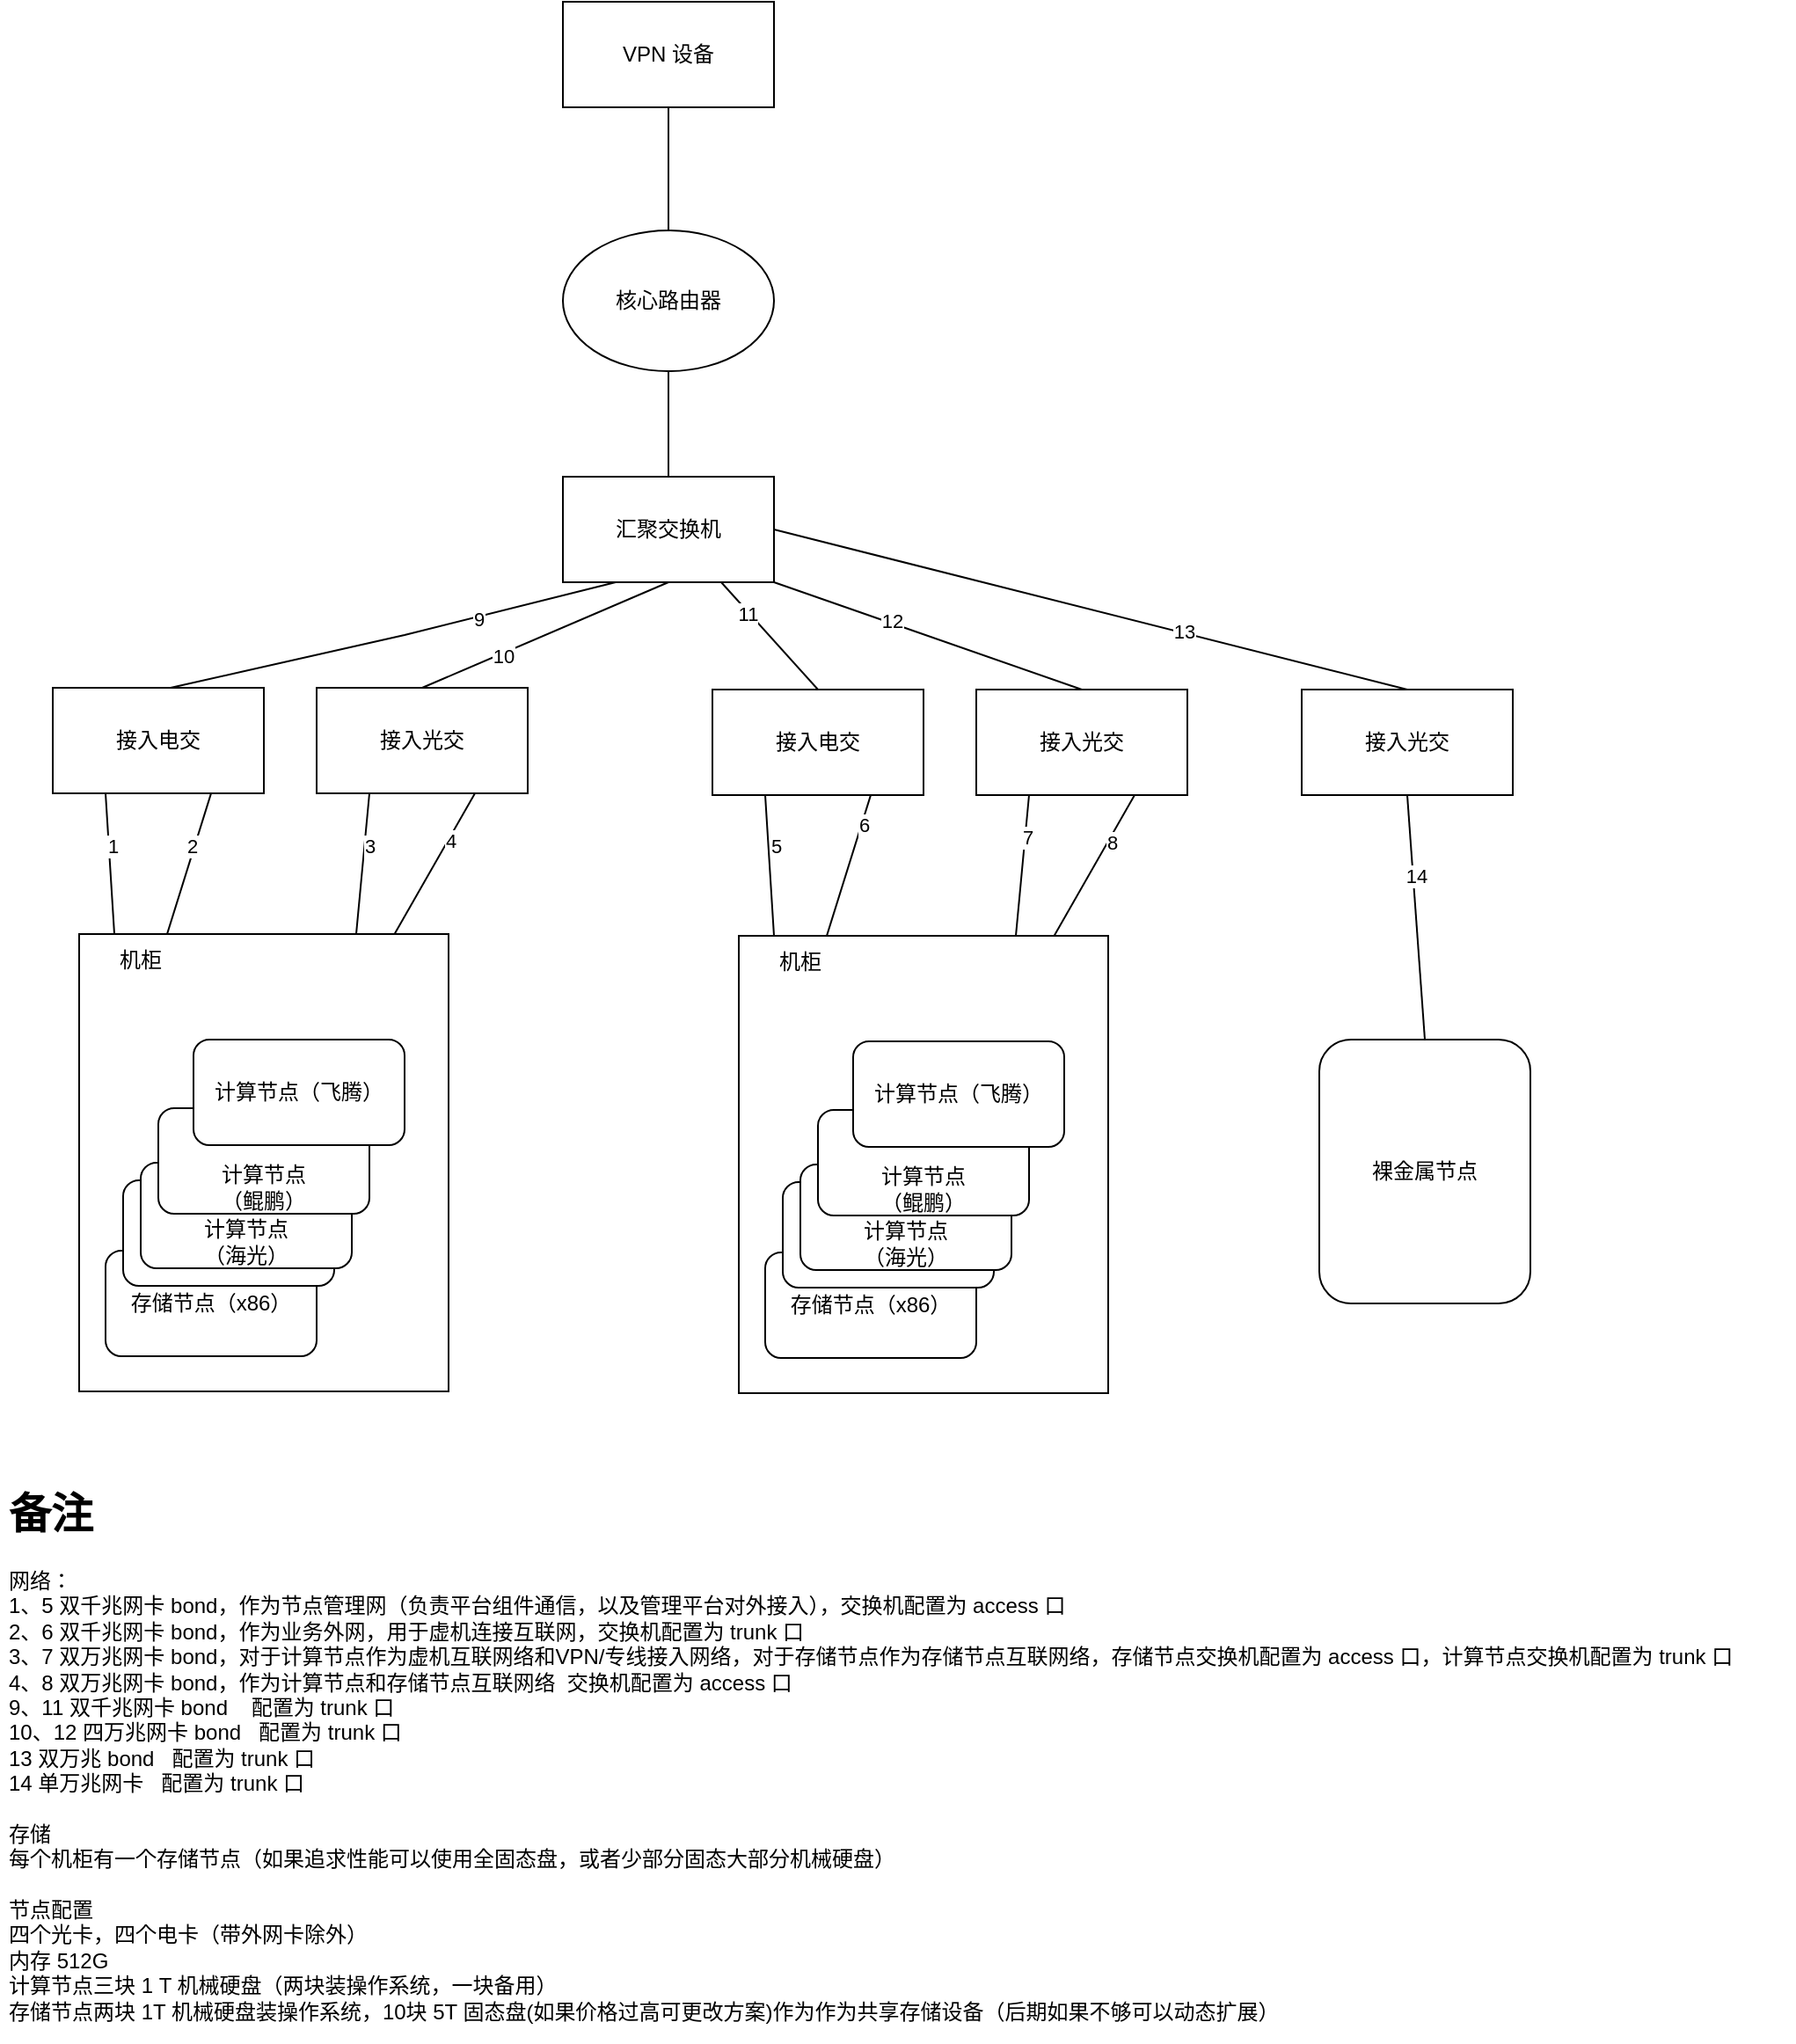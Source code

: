 <mxfile version="21.1.9" type="github">
  <diagram name="Page-1" id="O1ye7up01df49pl_UAR4">
    <mxGraphModel dx="1434" dy="1925" grid="1" gridSize="10" guides="1" tooltips="1" connect="1" arrows="1" fold="1" page="1" pageScale="1" pageWidth="827" pageHeight="1169" math="0" shadow="0">
      <root>
        <mxCell id="0" />
        <mxCell id="1" parent="0" />
        <mxCell id="qd1AUvaqK25Ui6o2QA2--8" value="" style="rounded=0;whiteSpace=wrap;html=1;" vertex="1" parent="1">
          <mxGeometry x="135" y="180" width="210" height="260" as="geometry" />
        </mxCell>
        <mxCell id="qd1AUvaqK25Ui6o2QA2--1" value="存储节点（x86）" style="rounded=1;whiteSpace=wrap;html=1;" vertex="1" parent="1">
          <mxGeometry x="150" y="360" width="120" height="60" as="geometry" />
        </mxCell>
        <mxCell id="qd1AUvaqK25Ui6o2QA2--2" value="" style="rounded=1;whiteSpace=wrap;html=1;" vertex="1" parent="1">
          <mxGeometry x="160" y="320" width="120" height="60" as="geometry" />
        </mxCell>
        <mxCell id="qd1AUvaqK25Ui6o2QA2--3" value="" style="rounded=1;whiteSpace=wrap;html=1;" vertex="1" parent="1">
          <mxGeometry x="170" y="310" width="120" height="60" as="geometry" />
        </mxCell>
        <mxCell id="qd1AUvaqK25Ui6o2QA2--4" value="" style="rounded=1;whiteSpace=wrap;html=1;" vertex="1" parent="1">
          <mxGeometry x="180" y="279" width="120" height="60" as="geometry" />
        </mxCell>
        <mxCell id="qd1AUvaqK25Ui6o2QA2--5" value="计算节点（飞腾）" style="rounded=1;whiteSpace=wrap;html=1;" vertex="1" parent="1">
          <mxGeometry x="200" y="240" width="120" height="60" as="geometry" />
        </mxCell>
        <mxCell id="qd1AUvaqK25Ui6o2QA2--6" value="计算节点（鲲鹏）" style="text;html=1;strokeColor=none;fillColor=none;align=center;verticalAlign=middle;whiteSpace=wrap;rounded=0;" vertex="1" parent="1">
          <mxGeometry x="210" y="309" width="60" height="30" as="geometry" />
        </mxCell>
        <mxCell id="qd1AUvaqK25Ui6o2QA2--7" value="计算节点（海光）" style="text;html=1;strokeColor=none;fillColor=none;align=center;verticalAlign=middle;whiteSpace=wrap;rounded=0;" vertex="1" parent="1">
          <mxGeometry x="200" y="340" width="60" height="30" as="geometry" />
        </mxCell>
        <mxCell id="qd1AUvaqK25Ui6o2QA2--9" value="机柜" style="text;html=1;strokeColor=none;fillColor=none;align=center;verticalAlign=middle;whiteSpace=wrap;rounded=0;" vertex="1" parent="1">
          <mxGeometry x="140" y="180" width="60" height="30" as="geometry" />
        </mxCell>
        <mxCell id="qd1AUvaqK25Ui6o2QA2--10" value="接入光交" style="rounded=0;whiteSpace=wrap;html=1;" vertex="1" parent="1">
          <mxGeometry x="270" y="40" width="120" height="60" as="geometry" />
        </mxCell>
        <mxCell id="qd1AUvaqK25Ui6o2QA2--12" value="汇聚交换机" style="rounded=0;whiteSpace=wrap;html=1;" vertex="1" parent="1">
          <mxGeometry x="410" y="-80" width="120" height="60" as="geometry" />
        </mxCell>
        <mxCell id="qd1AUvaqK25Ui6o2QA2--13" value="接入电交" style="rounded=0;whiteSpace=wrap;html=1;" vertex="1" parent="1">
          <mxGeometry x="120" y="40" width="120" height="60" as="geometry" />
        </mxCell>
        <mxCell id="qd1AUvaqK25Ui6o2QA2--15" value="核心路由器" style="ellipse;whiteSpace=wrap;html=1;" vertex="1" parent="1">
          <mxGeometry x="410" y="-220" width="120" height="80" as="geometry" />
        </mxCell>
        <mxCell id="qd1AUvaqK25Ui6o2QA2--25" value="VPN 设备" style="rounded=0;whiteSpace=wrap;html=1;" vertex="1" parent="1">
          <mxGeometry x="410" y="-350" width="120" height="60" as="geometry" />
        </mxCell>
        <mxCell id="qd1AUvaqK25Ui6o2QA2--26" value="" style="endArrow=none;html=1;rounded=0;entryX=0.25;entryY=1;entryDx=0;entryDy=0;exitX=0.25;exitY=0;exitDx=0;exitDy=0;" edge="1" parent="1" source="qd1AUvaqK25Ui6o2QA2--9" target="qd1AUvaqK25Ui6o2QA2--13">
          <mxGeometry width="50" height="50" relative="1" as="geometry">
            <mxPoint x="490" y="380" as="sourcePoint" />
            <mxPoint x="540" y="330" as="targetPoint" />
          </mxGeometry>
        </mxCell>
        <mxCell id="qd1AUvaqK25Ui6o2QA2--72" value="1" style="edgeLabel;html=1;align=center;verticalAlign=middle;resizable=0;points=[];" vertex="1" connectable="0" parent="qd1AUvaqK25Ui6o2QA2--26">
          <mxGeometry x="0.247" y="-2" relative="1" as="geometry">
            <mxPoint as="offset" />
          </mxGeometry>
        </mxCell>
        <mxCell id="qd1AUvaqK25Ui6o2QA2--27" value="" style="endArrow=none;html=1;rounded=0;entryX=0.75;entryY=1;entryDx=0;entryDy=0;exitX=0.75;exitY=0;exitDx=0;exitDy=0;" edge="1" parent="1" source="qd1AUvaqK25Ui6o2QA2--9" target="qd1AUvaqK25Ui6o2QA2--13">
          <mxGeometry width="50" height="50" relative="1" as="geometry">
            <mxPoint x="490" y="380" as="sourcePoint" />
            <mxPoint x="540" y="330" as="targetPoint" />
          </mxGeometry>
        </mxCell>
        <mxCell id="qd1AUvaqK25Ui6o2QA2--73" value="2" style="edgeLabel;html=1;align=center;verticalAlign=middle;resizable=0;points=[];" vertex="1" connectable="0" parent="qd1AUvaqK25Ui6o2QA2--27">
          <mxGeometry x="0.238" y="2" relative="1" as="geometry">
            <mxPoint as="offset" />
          </mxGeometry>
        </mxCell>
        <mxCell id="qd1AUvaqK25Ui6o2QA2--28" value="" style="endArrow=none;html=1;rounded=0;entryX=0.25;entryY=1;entryDx=0;entryDy=0;exitX=0.75;exitY=0;exitDx=0;exitDy=0;" edge="1" parent="1" source="qd1AUvaqK25Ui6o2QA2--8" target="qd1AUvaqK25Ui6o2QA2--10">
          <mxGeometry width="50" height="50" relative="1" as="geometry">
            <mxPoint x="490" y="380" as="sourcePoint" />
            <mxPoint x="540" y="330" as="targetPoint" />
          </mxGeometry>
        </mxCell>
        <mxCell id="qd1AUvaqK25Ui6o2QA2--74" value="3" style="edgeLabel;html=1;align=center;verticalAlign=middle;resizable=0;points=[];" vertex="1" connectable="0" parent="qd1AUvaqK25Ui6o2QA2--28">
          <mxGeometry x="0.257" y="-3" relative="1" as="geometry">
            <mxPoint as="offset" />
          </mxGeometry>
        </mxCell>
        <mxCell id="qd1AUvaqK25Ui6o2QA2--29" value="" style="endArrow=none;html=1;rounded=0;entryX=0.75;entryY=1;entryDx=0;entryDy=0;" edge="1" parent="1" source="qd1AUvaqK25Ui6o2QA2--8" target="qd1AUvaqK25Ui6o2QA2--10">
          <mxGeometry width="50" height="50" relative="1" as="geometry">
            <mxPoint x="490" y="380" as="sourcePoint" />
            <mxPoint x="540" y="330" as="targetPoint" />
          </mxGeometry>
        </mxCell>
        <mxCell id="qd1AUvaqK25Ui6o2QA2--75" value="4" style="edgeLabel;html=1;align=center;verticalAlign=middle;resizable=0;points=[];" vertex="1" connectable="0" parent="qd1AUvaqK25Ui6o2QA2--29">
          <mxGeometry x="0.34" y="-1" relative="1" as="geometry">
            <mxPoint as="offset" />
          </mxGeometry>
        </mxCell>
        <mxCell id="qd1AUvaqK25Ui6o2QA2--30" value="" style="rounded=0;whiteSpace=wrap;html=1;" vertex="1" parent="1">
          <mxGeometry x="510" y="181" width="210" height="260" as="geometry" />
        </mxCell>
        <mxCell id="qd1AUvaqK25Ui6o2QA2--31" value="存储节点（x86）" style="rounded=1;whiteSpace=wrap;html=1;" vertex="1" parent="1">
          <mxGeometry x="525" y="361" width="120" height="60" as="geometry" />
        </mxCell>
        <mxCell id="qd1AUvaqK25Ui6o2QA2--32" value="" style="rounded=1;whiteSpace=wrap;html=1;" vertex="1" parent="1">
          <mxGeometry x="535" y="321" width="120" height="60" as="geometry" />
        </mxCell>
        <mxCell id="qd1AUvaqK25Ui6o2QA2--33" value="" style="rounded=1;whiteSpace=wrap;html=1;" vertex="1" parent="1">
          <mxGeometry x="545" y="311" width="120" height="60" as="geometry" />
        </mxCell>
        <mxCell id="qd1AUvaqK25Ui6o2QA2--34" value="" style="rounded=1;whiteSpace=wrap;html=1;" vertex="1" parent="1">
          <mxGeometry x="555" y="280" width="120" height="60" as="geometry" />
        </mxCell>
        <mxCell id="qd1AUvaqK25Ui6o2QA2--35" value="计算节点（飞腾）" style="rounded=1;whiteSpace=wrap;html=1;" vertex="1" parent="1">
          <mxGeometry x="575" y="241" width="120" height="60" as="geometry" />
        </mxCell>
        <mxCell id="qd1AUvaqK25Ui6o2QA2--36" value="计算节点（鲲鹏）" style="text;html=1;strokeColor=none;fillColor=none;align=center;verticalAlign=middle;whiteSpace=wrap;rounded=0;" vertex="1" parent="1">
          <mxGeometry x="585" y="310" width="60" height="30" as="geometry" />
        </mxCell>
        <mxCell id="qd1AUvaqK25Ui6o2QA2--37" value="计算节点（海光）" style="text;html=1;strokeColor=none;fillColor=none;align=center;verticalAlign=middle;whiteSpace=wrap;rounded=0;" vertex="1" parent="1">
          <mxGeometry x="575" y="341" width="60" height="30" as="geometry" />
        </mxCell>
        <mxCell id="qd1AUvaqK25Ui6o2QA2--38" value="机柜" style="text;html=1;strokeColor=none;fillColor=none;align=center;verticalAlign=middle;whiteSpace=wrap;rounded=0;" vertex="1" parent="1">
          <mxGeometry x="515" y="181" width="60" height="30" as="geometry" />
        </mxCell>
        <mxCell id="qd1AUvaqK25Ui6o2QA2--39" value="接入光交" style="rounded=0;whiteSpace=wrap;html=1;" vertex="1" parent="1">
          <mxGeometry x="645" y="41" width="120" height="60" as="geometry" />
        </mxCell>
        <mxCell id="qd1AUvaqK25Ui6o2QA2--40" value="接入电交" style="rounded=0;whiteSpace=wrap;html=1;" vertex="1" parent="1">
          <mxGeometry x="495" y="41" width="120" height="60" as="geometry" />
        </mxCell>
        <mxCell id="qd1AUvaqK25Ui6o2QA2--41" value="" style="endArrow=none;html=1;rounded=0;entryX=0.25;entryY=1;entryDx=0;entryDy=0;exitX=0.25;exitY=0;exitDx=0;exitDy=0;" edge="1" parent="1" source="qd1AUvaqK25Ui6o2QA2--38" target="qd1AUvaqK25Ui6o2QA2--40">
          <mxGeometry width="50" height="50" relative="1" as="geometry">
            <mxPoint x="865" y="381" as="sourcePoint" />
            <mxPoint x="915" y="331" as="targetPoint" />
          </mxGeometry>
        </mxCell>
        <mxCell id="qd1AUvaqK25Ui6o2QA2--76" value="5" style="edgeLabel;html=1;align=center;verticalAlign=middle;resizable=0;points=[];" vertex="1" connectable="0" parent="qd1AUvaqK25Ui6o2QA2--41">
          <mxGeometry x="0.269" y="-4" relative="1" as="geometry">
            <mxPoint as="offset" />
          </mxGeometry>
        </mxCell>
        <mxCell id="qd1AUvaqK25Ui6o2QA2--42" value="" style="endArrow=none;html=1;rounded=0;entryX=0.75;entryY=1;entryDx=0;entryDy=0;exitX=0.75;exitY=0;exitDx=0;exitDy=0;" edge="1" parent="1" source="qd1AUvaqK25Ui6o2QA2--38" target="qd1AUvaqK25Ui6o2QA2--40">
          <mxGeometry width="50" height="50" relative="1" as="geometry">
            <mxPoint x="865" y="381" as="sourcePoint" />
            <mxPoint x="915" y="331" as="targetPoint" />
          </mxGeometry>
        </mxCell>
        <mxCell id="qd1AUvaqK25Ui6o2QA2--77" value="6" style="edgeLabel;html=1;align=center;verticalAlign=middle;resizable=0;points=[];" vertex="1" connectable="0" parent="qd1AUvaqK25Ui6o2QA2--42">
          <mxGeometry x="0.584" y="-1" relative="1" as="geometry">
            <mxPoint as="offset" />
          </mxGeometry>
        </mxCell>
        <mxCell id="qd1AUvaqK25Ui6o2QA2--43" value="" style="endArrow=none;html=1;rounded=0;entryX=0.25;entryY=1;entryDx=0;entryDy=0;exitX=0.75;exitY=0;exitDx=0;exitDy=0;" edge="1" parent="1" source="qd1AUvaqK25Ui6o2QA2--30" target="qd1AUvaqK25Ui6o2QA2--39">
          <mxGeometry width="50" height="50" relative="1" as="geometry">
            <mxPoint x="865" y="381" as="sourcePoint" />
            <mxPoint x="915" y="331" as="targetPoint" />
          </mxGeometry>
        </mxCell>
        <mxCell id="qd1AUvaqK25Ui6o2QA2--78" value="7" style="edgeLabel;html=1;align=center;verticalAlign=middle;resizable=0;points=[];" vertex="1" connectable="0" parent="qd1AUvaqK25Ui6o2QA2--43">
          <mxGeometry x="0.403" y="-1" relative="1" as="geometry">
            <mxPoint as="offset" />
          </mxGeometry>
        </mxCell>
        <mxCell id="qd1AUvaqK25Ui6o2QA2--44" value="" style="endArrow=none;html=1;rounded=0;entryX=0.75;entryY=1;entryDx=0;entryDy=0;" edge="1" parent="1" source="qd1AUvaqK25Ui6o2QA2--30" target="qd1AUvaqK25Ui6o2QA2--39">
          <mxGeometry width="50" height="50" relative="1" as="geometry">
            <mxPoint x="865" y="381" as="sourcePoint" />
            <mxPoint x="915" y="331" as="targetPoint" />
          </mxGeometry>
        </mxCell>
        <mxCell id="qd1AUvaqK25Ui6o2QA2--79" value="8" style="edgeLabel;html=1;align=center;verticalAlign=middle;resizable=0;points=[];" vertex="1" connectable="0" parent="qd1AUvaqK25Ui6o2QA2--44">
          <mxGeometry x="0.351" y="-2" relative="1" as="geometry">
            <mxPoint as="offset" />
          </mxGeometry>
        </mxCell>
        <mxCell id="qd1AUvaqK25Ui6o2QA2--45" value="" style="endArrow=none;html=1;rounded=0;entryX=0.25;entryY=1;entryDx=0;entryDy=0;exitX=0.558;exitY=0;exitDx=0;exitDy=0;exitPerimeter=0;" edge="1" parent="1" source="qd1AUvaqK25Ui6o2QA2--13" target="qd1AUvaqK25Ui6o2QA2--12">
          <mxGeometry width="50" height="50" relative="1" as="geometry">
            <mxPoint x="490" y="180" as="sourcePoint" />
            <mxPoint x="540" y="130" as="targetPoint" />
            <Array as="points">
              <mxPoint x="320" y="10" />
            </Array>
          </mxGeometry>
        </mxCell>
        <mxCell id="qd1AUvaqK25Ui6o2QA2--80" value="9" style="edgeLabel;html=1;align=center;verticalAlign=middle;resizable=0;points=[];" vertex="1" connectable="0" parent="qd1AUvaqK25Ui6o2QA2--45">
          <mxGeometry x="0.388" y="-1" relative="1" as="geometry">
            <mxPoint x="-1" as="offset" />
          </mxGeometry>
        </mxCell>
        <mxCell id="qd1AUvaqK25Ui6o2QA2--46" value="" style="endArrow=none;html=1;rounded=0;entryX=0.5;entryY=1;entryDx=0;entryDy=0;exitX=0.5;exitY=0;exitDx=0;exitDy=0;" edge="1" parent="1" source="qd1AUvaqK25Ui6o2QA2--10" target="qd1AUvaqK25Ui6o2QA2--12">
          <mxGeometry width="50" height="50" relative="1" as="geometry">
            <mxPoint x="490" y="180" as="sourcePoint" />
            <mxPoint x="540" y="130" as="targetPoint" />
          </mxGeometry>
        </mxCell>
        <mxCell id="qd1AUvaqK25Ui6o2QA2--81" value="10" style="edgeLabel;html=1;align=center;verticalAlign=middle;resizable=0;points=[];" vertex="1" connectable="0" parent="qd1AUvaqK25Ui6o2QA2--46">
          <mxGeometry x="-0.347" y="-1" relative="1" as="geometry">
            <mxPoint as="offset" />
          </mxGeometry>
        </mxCell>
        <mxCell id="qd1AUvaqK25Ui6o2QA2--47" value="" style="endArrow=none;html=1;rounded=0;entryX=0.75;entryY=1;entryDx=0;entryDy=0;exitX=0.5;exitY=0;exitDx=0;exitDy=0;" edge="1" parent="1" source="qd1AUvaqK25Ui6o2QA2--40" target="qd1AUvaqK25Ui6o2QA2--12">
          <mxGeometry width="50" height="50" relative="1" as="geometry">
            <mxPoint x="490" y="180" as="sourcePoint" />
            <mxPoint x="540" y="130" as="targetPoint" />
          </mxGeometry>
        </mxCell>
        <mxCell id="qd1AUvaqK25Ui6o2QA2--82" value="11" style="edgeLabel;html=1;align=center;verticalAlign=middle;resizable=0;points=[];" vertex="1" connectable="0" parent="qd1AUvaqK25Ui6o2QA2--47">
          <mxGeometry x="0.43" y="1" relative="1" as="geometry">
            <mxPoint as="offset" />
          </mxGeometry>
        </mxCell>
        <mxCell id="qd1AUvaqK25Ui6o2QA2--48" value="" style="endArrow=none;html=1;rounded=0;entryX=1;entryY=1;entryDx=0;entryDy=0;exitX=0.5;exitY=0;exitDx=0;exitDy=0;" edge="1" parent="1" source="qd1AUvaqK25Ui6o2QA2--39" target="qd1AUvaqK25Ui6o2QA2--12">
          <mxGeometry width="50" height="50" relative="1" as="geometry">
            <mxPoint x="490" y="180" as="sourcePoint" />
            <mxPoint x="540" y="130" as="targetPoint" />
          </mxGeometry>
        </mxCell>
        <mxCell id="qd1AUvaqK25Ui6o2QA2--83" value="12" style="edgeLabel;html=1;align=center;verticalAlign=middle;resizable=0;points=[];" vertex="1" connectable="0" parent="qd1AUvaqK25Ui6o2QA2--48">
          <mxGeometry x="0.249" y="-1" relative="1" as="geometry">
            <mxPoint as="offset" />
          </mxGeometry>
        </mxCell>
        <mxCell id="qd1AUvaqK25Ui6o2QA2--49" value="" style="endArrow=none;html=1;rounded=0;entryX=0.5;entryY=1;entryDx=0;entryDy=0;exitX=0.5;exitY=0;exitDx=0;exitDy=0;" edge="1" parent="1" source="qd1AUvaqK25Ui6o2QA2--12" target="qd1AUvaqK25Ui6o2QA2--15">
          <mxGeometry width="50" height="50" relative="1" as="geometry">
            <mxPoint x="490" y="80" as="sourcePoint" />
            <mxPoint x="540" y="30" as="targetPoint" />
          </mxGeometry>
        </mxCell>
        <mxCell id="qd1AUvaqK25Ui6o2QA2--50" value="" style="endArrow=none;html=1;rounded=0;entryX=0.5;entryY=1;entryDx=0;entryDy=0;exitX=0.5;exitY=0;exitDx=0;exitDy=0;" edge="1" parent="1" source="qd1AUvaqK25Ui6o2QA2--15" target="qd1AUvaqK25Ui6o2QA2--25">
          <mxGeometry width="50" height="50" relative="1" as="geometry">
            <mxPoint x="490" y="-20" as="sourcePoint" />
            <mxPoint x="540" y="-70" as="targetPoint" />
          </mxGeometry>
        </mxCell>
        <mxCell id="qd1AUvaqK25Ui6o2QA2--85" value="&lt;h1&gt;&lt;span style=&quot;background-color: initial;&quot;&gt;备注&lt;/span&gt;&lt;br&gt;&lt;/h1&gt;&lt;div&gt;网络：&lt;/div&gt;&lt;div&gt;1、5 双千兆网卡 bond，作为节点管理网（负责平台组件通信，以及管理平台对外接入），交换机配置为 access 口&lt;/div&gt;&lt;div&gt;2、6 双千兆网卡 bond，作为业务外网，用于虚机连接互联网，交换机配置为 trunk 口&lt;/div&gt;&lt;div&gt;3、7 双万兆网卡 bond，对于计算节点作为虚机互联网络和VPN/专线接入网络，对于存储节点作为存储节点互联网络，存储节点交换机配置为 access 口，计算节点交换机配置为 trunk 口&lt;/div&gt;&lt;div&gt;4、8 双万兆网卡 bond，作为计算节点和存储节点互联网络&amp;nbsp; 交换机配置为 access 口&lt;/div&gt;&lt;div&gt;9、11 双千兆网卡 bond&amp;nbsp; &amp;nbsp; 配置为 trunk 口&lt;/div&gt;&lt;div&gt;10、12 四万兆网卡 bond&amp;nbsp; &amp;nbsp;配置为 trunk 口&lt;/div&gt;&lt;div&gt;13 双万兆 bond&amp;nbsp; &amp;nbsp;配置为 trunk 口&lt;/div&gt;&lt;div&gt;14 单万兆网卡&amp;nbsp; &amp;nbsp;配置为 trunk 口&lt;/div&gt;&lt;div&gt;&lt;br&gt;&lt;/div&gt;&lt;div&gt;存储&lt;/div&gt;&lt;div&gt;每个机柜有一个存储节点（如果追求性能可以使用全固态盘，或者少部分固态大部分机械硬盘）&lt;/div&gt;&lt;div&gt;&lt;br&gt;&lt;/div&gt;&lt;div&gt;节点配置&lt;/div&gt;&lt;div&gt;四个光卡，四个电卡（带外网卡除外）&lt;/div&gt;&lt;div&gt;内存 512G&lt;/div&gt;&lt;div&gt;计算节点三块 1 T 机械硬盘（两块装操作系统，一块备用）&lt;/div&gt;&lt;div&gt;存储节点两块 1T 机械硬盘装操作系统，10块 5T 固态盘(如果价格过高可更改方案)作为作为共享存储设备（后期如果不够可以动态扩展）&lt;/div&gt;" style="text;html=1;strokeColor=none;fillColor=none;spacing=5;spacingTop=-20;whiteSpace=wrap;overflow=hidden;rounded=0;" vertex="1" parent="1">
          <mxGeometry x="90" y="490" width="1020" height="320" as="geometry" />
        </mxCell>
        <mxCell id="qd1AUvaqK25Ui6o2QA2--91" value="接入光交" style="rounded=0;whiteSpace=wrap;html=1;" vertex="1" parent="1">
          <mxGeometry x="830" y="41" width="120" height="60" as="geometry" />
        </mxCell>
        <mxCell id="qd1AUvaqK25Ui6o2QA2--92" value="裸金属节点" style="rounded=1;whiteSpace=wrap;html=1;" vertex="1" parent="1">
          <mxGeometry x="840" y="240" width="120" height="150" as="geometry" />
        </mxCell>
        <mxCell id="qd1AUvaqK25Ui6o2QA2--93" value="" style="endArrow=none;html=1;rounded=0;exitX=0.5;exitY=0;exitDx=0;exitDy=0;entryX=0.5;entryY=1;entryDx=0;entryDy=0;" edge="1" parent="1" source="qd1AUvaqK25Ui6o2QA2--92" target="qd1AUvaqK25Ui6o2QA2--91">
          <mxGeometry width="50" height="50" relative="1" as="geometry">
            <mxPoint x="500" y="260" as="sourcePoint" />
            <mxPoint x="550" y="210" as="targetPoint" />
          </mxGeometry>
        </mxCell>
        <mxCell id="qd1AUvaqK25Ui6o2QA2--96" value="14" style="edgeLabel;html=1;align=center;verticalAlign=middle;resizable=0;points=[];" vertex="1" connectable="0" parent="qd1AUvaqK25Ui6o2QA2--93">
          <mxGeometry x="0.337" y="-1" relative="1" as="geometry">
            <mxPoint as="offset" />
          </mxGeometry>
        </mxCell>
        <mxCell id="qd1AUvaqK25Ui6o2QA2--94" value="" style="endArrow=none;html=1;rounded=0;entryX=0.5;entryY=0;entryDx=0;entryDy=0;exitX=1;exitY=0.5;exitDx=0;exitDy=0;" edge="1" parent="1" source="qd1AUvaqK25Ui6o2QA2--12" target="qd1AUvaqK25Ui6o2QA2--91">
          <mxGeometry width="50" height="50" relative="1" as="geometry">
            <mxPoint x="500" y="260" as="sourcePoint" />
            <mxPoint x="550" y="210" as="targetPoint" />
          </mxGeometry>
        </mxCell>
        <mxCell id="qd1AUvaqK25Ui6o2QA2--95" value="13" style="edgeLabel;html=1;align=center;verticalAlign=middle;resizable=0;points=[];" vertex="1" connectable="0" parent="qd1AUvaqK25Ui6o2QA2--94">
          <mxGeometry x="0.293" y="1" relative="1" as="geometry">
            <mxPoint as="offset" />
          </mxGeometry>
        </mxCell>
      </root>
    </mxGraphModel>
  </diagram>
</mxfile>

